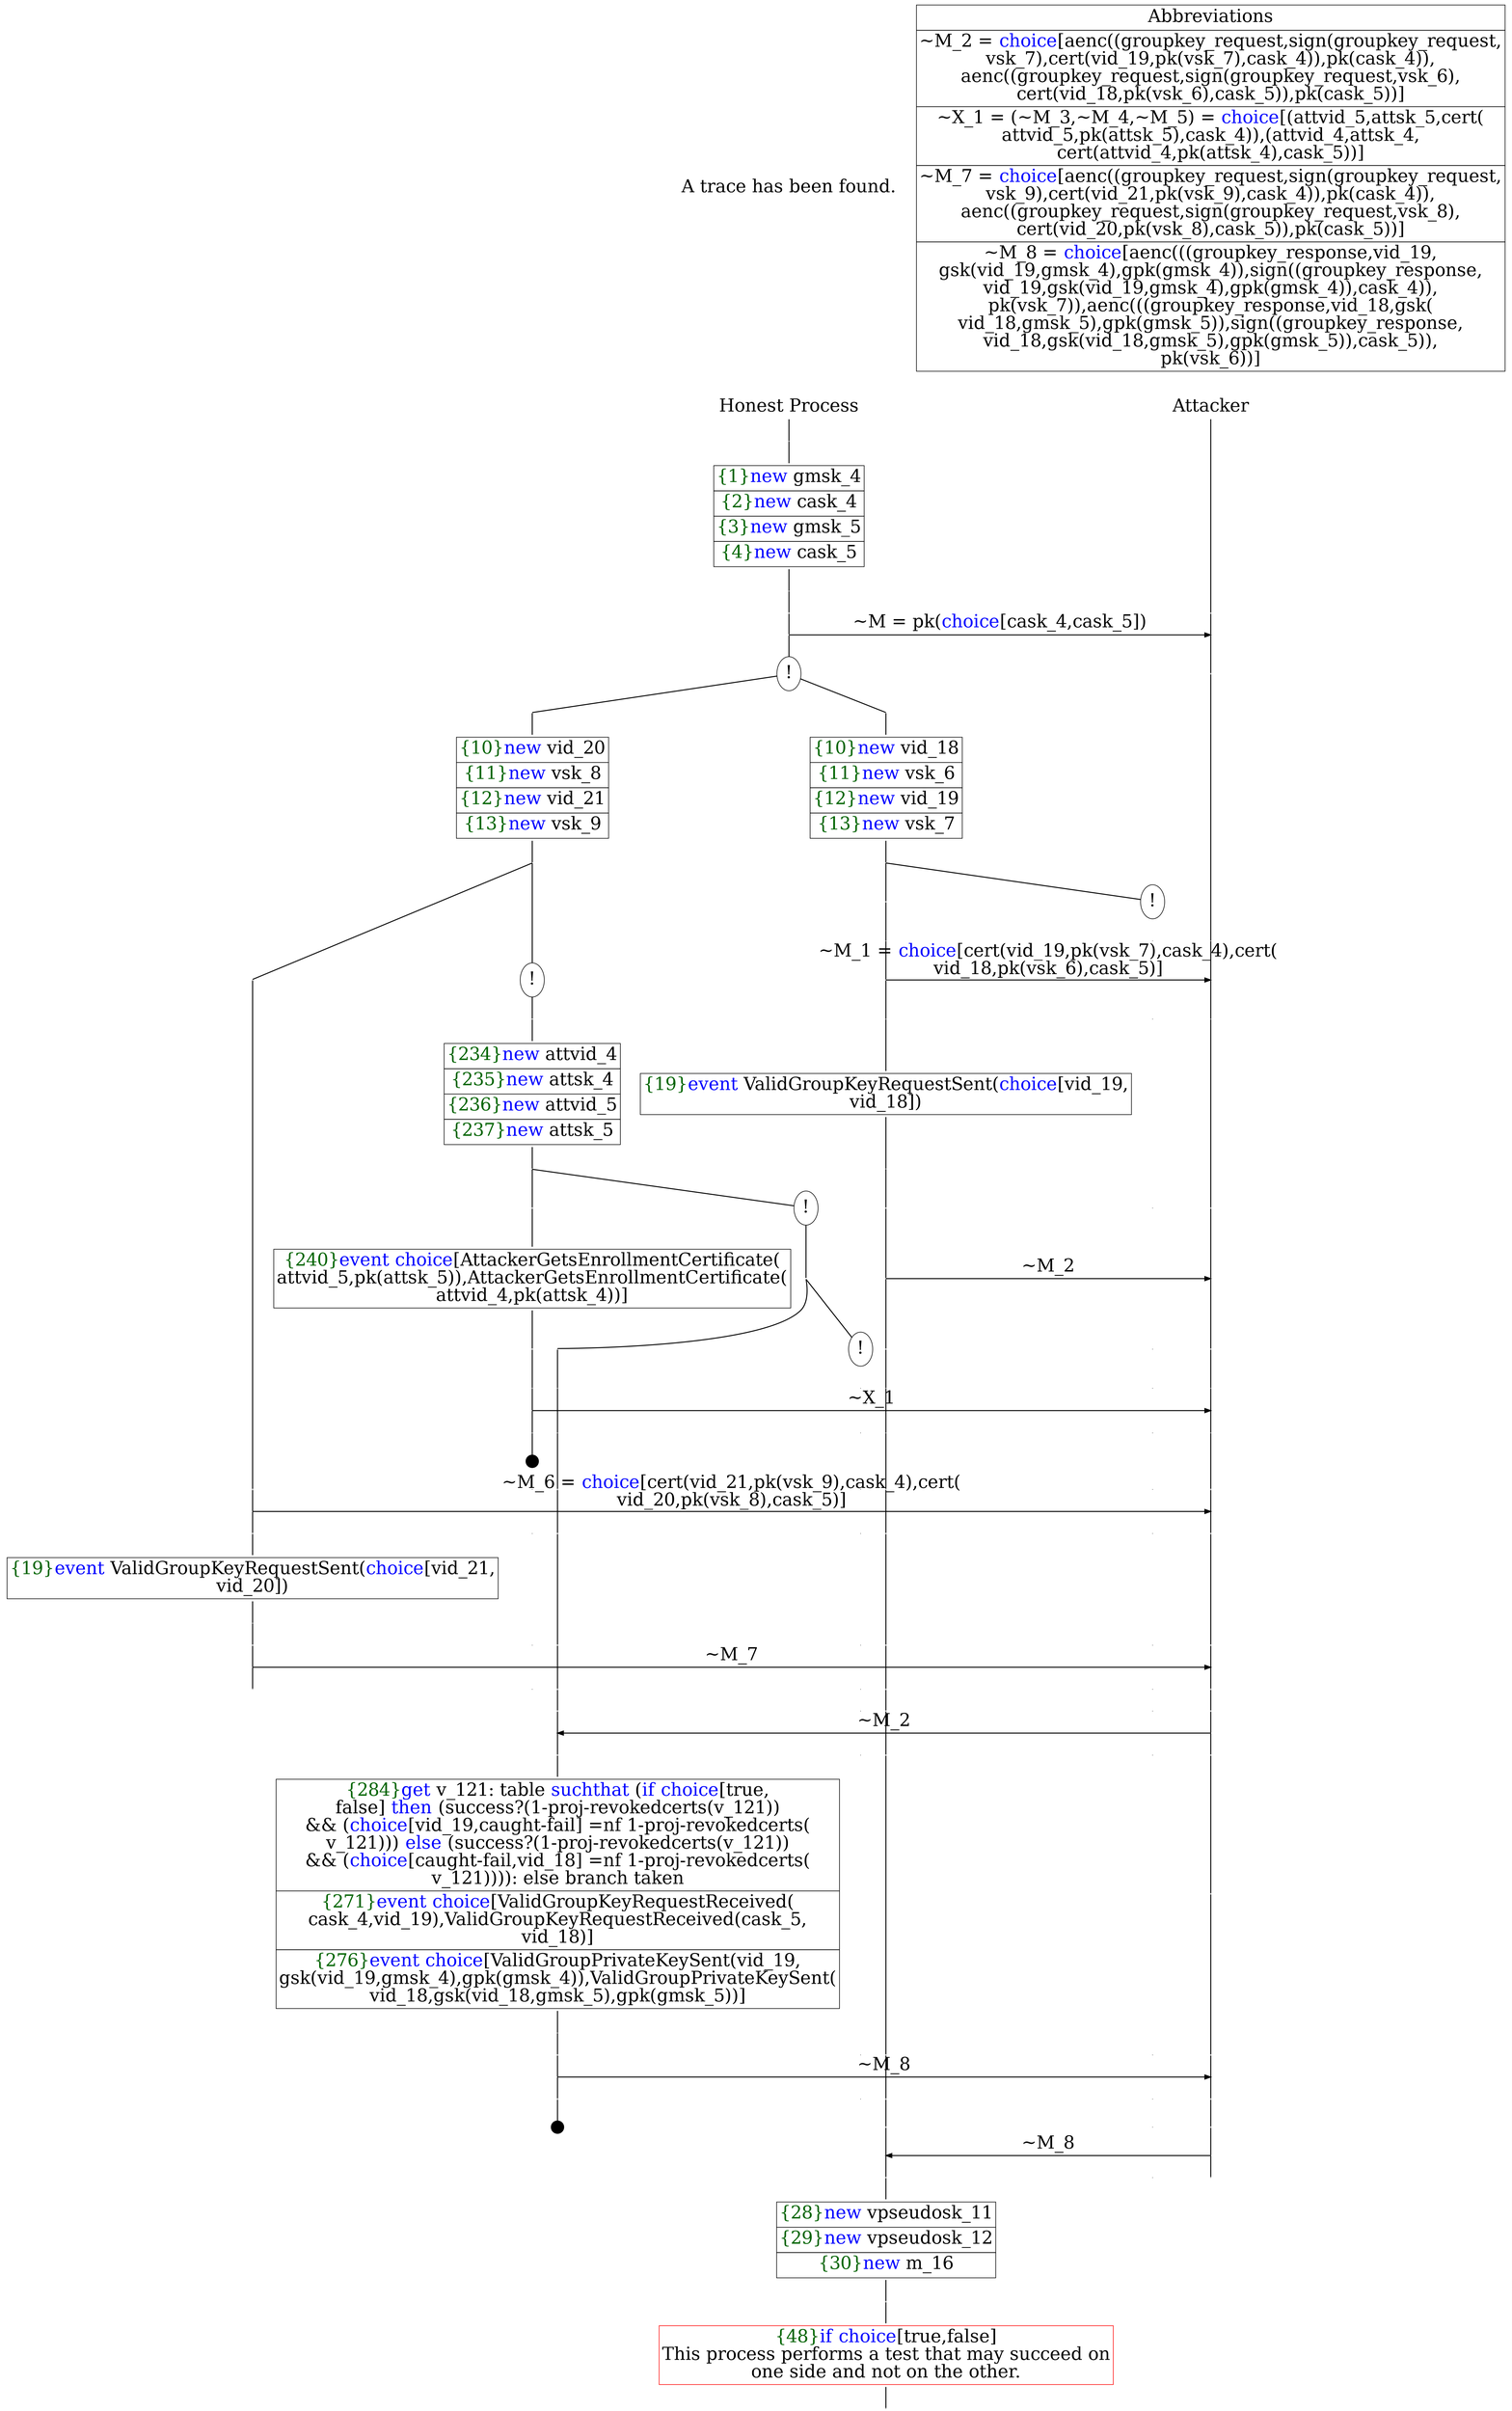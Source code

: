 digraph {
graph [ordering = out]
edge [arrowhead = none, penwidth = 1.6, fontsize = 30]
node [shape = point, width = 0, height = 0, fontsize = 30]
Trace [label = <A trace has been found.<br/>
>, shape = plaintext]
P0__0 [label = "Honest Process", shape = plaintext]
P__0 [label = "Attacker", shape = plaintext]
Trace -> P0__0 [label = "", style = invisible, weight = 100]{rank = same; P0__0 P__0}
P0__0 -> P0__1 [label = <>, weight = 100]
P0__1 -> P0__2 [label = <>, weight = 100]
P0__2 [shape = plaintext, label = <<TABLE BORDER="0" CELLBORDER="1" CELLSPACING="0" CELLPADDING="4"> <TR><TD><FONT COLOR="darkgreen">{1}</FONT><FONT COLOR="blue">new </FONT>gmsk_4</TD></TR><TR><TD><FONT COLOR="darkgreen">{2}</FONT><FONT COLOR="blue">new </FONT>cask_4</TD></TR><TR><TD><FONT COLOR="darkgreen">{3}</FONT><FONT COLOR="blue">new </FONT>gmsk_5</TD></TR><TR><TD><FONT COLOR="darkgreen">{4}</FONT><FONT COLOR="blue">new </FONT>cask_5</TD></TR></TABLE>>]
P0__2 -> P0__3 [label = <>, weight = 100]
P0__3 -> P0__4 [label = <>, weight = 100]
P__0 -> P__1 [label = <>, weight = 100]
{rank = same; P__1 P0__4}
P0__4 -> P0__5 [label = <>, weight = 100]
P__1 -> P__2 [label = <>, weight = 100]
{rank = same; P__2 P0__5}
P0__5 -> P__2 [label = <~M = pk(<FONT COLOR="blue">choice</FONT>[cask_4,cask_5])>, arrowhead = normal]
P0__5 -> P0__6 [label = <>, weight = 100]
P__2 -> P__3 [label = <>, weight = 100]
{rank = same; P__3 P0__6}
P0__6 [label = "!", shape = ellipse]
{rank = same; P0_1__6 P0_0__6}
P0_1__6 [label = "", fixedsize = false, width = 0, height = 0, shape = none]
P0__6 -> P0_1__6 [label = <>]
P0_0__6 [label = "", fixedsize = false, width = 0, height = 0, shape = none]
P0__6 -> P0_0__6 [label = <>]
P0_0__6 -> P0_0__7 [label = <>, weight = 100]
P0_0__7 [shape = plaintext, label = <<TABLE BORDER="0" CELLBORDER="1" CELLSPACING="0" CELLPADDING="4"> <TR><TD><FONT COLOR="darkgreen">{10}</FONT><FONT COLOR="blue">new </FONT>vid_18</TD></TR><TR><TD><FONT COLOR="darkgreen">{11}</FONT><FONT COLOR="blue">new </FONT>vsk_6</TD></TR><TR><TD><FONT COLOR="darkgreen">{12}</FONT><FONT COLOR="blue">new </FONT>vid_19</TD></TR><TR><TD><FONT COLOR="darkgreen">{13}</FONT><FONT COLOR="blue">new </FONT>vsk_7</TD></TR></TABLE>>]
P0_0__7 -> P0_0__8 [label = <>, weight = 100]
/*RPar */
P0_0__8 -> P0_0_1__8 [label = <>]
P0_0__8 -> P0_0_0__8 [label = <>]
P0_0__8 [label = "", fixedsize = false, width = 0, height = 0, shape = none]
{rank = same; P0_0_0__8 P0_0_1__8}
P0_0_0__8 [label = "!", shape = ellipse]
P0_0_1__8 -> P0_0_1__9 [label = <>, weight = 100]
P0_0_0__9 [label = "", style = invisible]
P0_0_0__8 -> P0_0_0__9 [label = <>, weight = 100, style = invisible]
P__3 -> P__4 [label = <>, weight = 100]
{rank = same; P__4 P0_0_0__9 P0_0_1__9}
P0_0_1__9 -> P0_0_1__10 [label = <>, weight = 100]
P__4 -> P__5 [label = <>, weight = 100]
{rank = same; P__5 P0_0_1__10}
P0_0_1__10 -> P__5 [label = <~M_1 = <FONT COLOR="blue">choice</FONT>[cert(vid_19,pk(vsk_7),cask_4),cert(<br/>
vid_18,pk(vsk_6),cask_5)]>, arrowhead = normal]
P0_0_1__10 -> P0_0_1__11 [label = <>, weight = 100]
P0_0_0__10 [label = "", style = invisible]
P0_0_0__9 -> P0_0_0__10 [label = <>, weight = 100, style = invisible]
P__5 -> P__6 [label = <>, weight = 100]
{rank = same; P__6 P0_0_0__10 P0_0_1__11}
P0_0_1__11 -> P0_0_1__12 [label = <>, weight = 100]
P0_0_1__12 [shape = plaintext, label = <<TABLE BORDER="0" CELLBORDER="1" CELLSPACING="0" CELLPADDING="4"> <TR><TD><FONT COLOR="darkgreen">{19}</FONT><FONT COLOR="blue">event</FONT> ValidGroupKeyRequestSent(<FONT COLOR="blue">choice</FONT>[vid_19,<br/>
vid_18])</TD></TR></TABLE>>]
P0_0_1__12 -> P0_0_1__13 [label = <>, weight = 100]
P0_0_1__13 -> P0_0_1__14 [label = <>, weight = 100]
P0_0_0__11 [label = "", style = invisible]
P0_0_0__10 -> P0_0_0__11 [label = <>, weight = 100, style = invisible]
P__6 -> P__7 [label = <>, weight = 100]
{rank = same; P__7 P0_0_0__11 P0_0_1__14}
P0_0_1__14 -> P0_0_1__15 [label = <>, weight = 100]
P__7 -> P__8 [label = <>, weight = 100]
{rank = same; P__8 P0_0_1__15}
P0_0_1__15 -> P__8 [label = <~M_2>, arrowhead = normal]
P0_0_1__15 -> P0_0_1__16 [label = <>, weight = 100]
P0_0_0__12 [label = "", style = invisible]
P0_0_0__11 -> P0_0_0__12 [label = <>, weight = 100, style = invisible]
P__8 -> P__9 [label = <>, weight = 100]
{rank = same; P__9 P0_0_0__12 P0_0_1__16}
P0_1__6 -> P0_1__7 [label = <>, weight = 100]
P0_1__7 [shape = plaintext, label = <<TABLE BORDER="0" CELLBORDER="1" CELLSPACING="0" CELLPADDING="4"> <TR><TD><FONT COLOR="darkgreen">{10}</FONT><FONT COLOR="blue">new </FONT>vid_20</TD></TR><TR><TD><FONT COLOR="darkgreen">{11}</FONT><FONT COLOR="blue">new </FONT>vsk_8</TD></TR><TR><TD><FONT COLOR="darkgreen">{12}</FONT><FONT COLOR="blue">new </FONT>vid_21</TD></TR><TR><TD><FONT COLOR="darkgreen">{13}</FONT><FONT COLOR="blue">new </FONT>vsk_9</TD></TR></TABLE>>]
P0_1__7 -> P0_1__8 [label = <>, weight = 100]
/*RPar */
P0_1__8 -> P0_1_1__8 [label = <>]
P0_1__8 -> P0_1_0__8 [label = <>]
P0_1__8 [label = "", fixedsize = false, width = 0, height = 0, shape = none]
{rank = same; P0_1_0__8 P0_1_1__8}
P0_1_0__8 [label = "!", shape = ellipse]
P0_1_0_0__8 [label = "", fixedsize = false, width = 0, height = 0, shape = none]
P0_1_0__8 -> P0_1_0_0__8 [label = <>, weight = 100]
P0_1_0_0__8 -> P0_1_0_0__9 [label = <>, weight = 100]
P0_1_0_0__9 [shape = plaintext, label = <<TABLE BORDER="0" CELLBORDER="1" CELLSPACING="0" CELLPADDING="4"> <TR><TD><FONT COLOR="darkgreen">{234}</FONT><FONT COLOR="blue">new </FONT>attvid_4</TD></TR><TR><TD><FONT COLOR="darkgreen">{235}</FONT><FONT COLOR="blue">new </FONT>attsk_4</TD></TR><TR><TD><FONT COLOR="darkgreen">{236}</FONT><FONT COLOR="blue">new </FONT>attvid_5</TD></TR><TR><TD><FONT COLOR="darkgreen">{237}</FONT><FONT COLOR="blue">new </FONT>attsk_5</TD></TR></TABLE>>]
P0_1_0_0__9 -> P0_1_0_0__10 [label = <>, weight = 100]
/*RPar */
P0_1_0_0__10 -> P0_1_0_0_1__10 [label = <>]
P0_1_0_0__10 -> P0_1_0_0_0__10 [label = <>]
P0_1_0_0__10 [label = "", fixedsize = false, width = 0, height = 0, shape = none]
{rank = same; P0_1_0_0_0__10 P0_1_0_0_1__10}
P0_1_0_0_0__10 [label = "!", shape = ellipse]
P0_1_0_0_0_0__10 [label = "", fixedsize = false, width = 0, height = 0, shape = none]
P0_1_0_0_0__10 -> P0_1_0_0_0_0__10 [label = <>, weight = 100]
/*RPar */
P0_1_0_0_0_0__10 -> P0_1_0_0_0_0_1__10 [label = <>]
P0_1_0_0_0_0__10 -> P0_1_0_0_0_0_0__10 [label = <>]
P0_1_0_0_0_0__10 [label = "", fixedsize = false, width = 0, height = 0, shape = none]
{rank = same; P0_1_0_0_0_0_0__10 P0_1_0_0_0_0_1__10}
P0_1_0_0_0_0_0__10 [label = "!", shape = ellipse]
P0_1_0_0_1__10 -> P0_1_0_0_1__11 [label = <>, weight = 100]
P0_1_0_0_1__11 [shape = plaintext, label = <<TABLE BORDER="0" CELLBORDER="1" CELLSPACING="0" CELLPADDING="4"> <TR><TD><FONT COLOR="darkgreen">{240}</FONT><FONT COLOR="blue">event</FONT> <FONT COLOR="blue">choice</FONT>[AttackerGetsEnrollmentCertificate(<br/>
attvid_5,pk(attsk_5)),AttackerGetsEnrollmentCertificate(<br/>
attvid_4,pk(attsk_4))]</TD></TR></TABLE>>]
P0_1_0_0_1__11 -> P0_1_0_0_1__12 [label = <>, weight = 100]
P0_1_0_0_1__12 -> P0_1_0_0_1__13 [label = <>, weight = 100]
P0_1_0_0_0_0_1__10 -> P0_1_0_0_0_0_1__11 [label = <>, weight = 100]
P0_1_0_0_0_0_0__11 [label = "", style = invisible]
P0_1_0_0_0_0_0__10 -> P0_1_0_0_0_0_0__11 [label = <>, weight = 100, style = invisible]
P0_0_1__16 -> P0_0_1__17 [label = <>, weight = 100]
P0_0_0__13 [label = "", style = invisible]
P0_0_0__12 -> P0_0_0__13 [label = <>, weight = 100, style = invisible]
P__9 -> P__10 [label = <>, weight = 100]
{rank = same; P__10 P0_0_0__13 P0_0_1__17 P0_1_0_0_0_0_0__11 P0_1_0_0_0_0_1__11 P0_1_0_0_1__13}
P0_1_0_0_1__13 -> P0_1_0_0_1__14 [label = <>, weight = 100]
P__10 -> P__11 [label = <>, weight = 100]
{rank = same; P__11 P0_1_0_0_1__14}
P0_1_0_0_1__14 -> P__11 [label = <~X_1>, arrowhead = normal]
P0_1_0_0_1__14 -> P0_1_0_0_1__15 [label = <>, weight = 100]
P0_1_0_0_0_0_1__11 -> P0_1_0_0_0_0_1__12 [label = <>, weight = 100]
P0_1_0_0_0_0_0__12 [label = "", style = invisible]
P0_1_0_0_0_0_0__11 -> P0_1_0_0_0_0_0__12 [label = <>, weight = 100, style = invisible]
P0_0_1__17 -> P0_0_1__18 [label = <>, weight = 100]
P0_0_0__14 [label = "", style = invisible]
P0_0_0__13 -> P0_0_0__14 [label = <>, weight = 100, style = invisible]
P__11 -> P__12 [label = <>, weight = 100]
{rank = same; P__12 P0_0_0__14 P0_0_1__18 P0_1_0_0_0_0_0__12 P0_1_0_0_0_0_1__12 P0_1_0_0_1__15}
P0_1_0_0_1__16 [label = "", width = 0.3, height = 0.3]
P0_1_0_0_1__15 -> P0_1_0_0_1__16 [label = <>, weight = 100]
P0_1_1__8 -> P0_1_1__9 [label = <>, weight = 100]
P0_1_0_0_1__17 [label = "", style = invisible]
P0_1_0_0_1__16 -> P0_1_0_0_1__17 [label = <>, weight = 100, style = invisible]
P0_1_0_0_0_0_1__12 -> P0_1_0_0_0_0_1__13 [label = <>, weight = 100]
P0_1_0_0_0_0_0__13 [label = "", style = invisible]
P0_1_0_0_0_0_0__12 -> P0_1_0_0_0_0_0__13 [label = <>, weight = 100, style = invisible]
P0_0_1__18 -> P0_0_1__19 [label = <>, weight = 100]
P0_0_0__15 [label = "", style = invisible]
P0_0_0__14 -> P0_0_0__15 [label = <>, weight = 100, style = invisible]
P__12 -> P__13 [label = <>, weight = 100]
{rank = same; P__13 P0_0_0__15 P0_0_1__19 P0_1_0_0_0_0_0__13 P0_1_0_0_0_0_1__13 P0_1_0_0_1__17 P0_1_1__9}
P0_1_1__9 -> P0_1_1__10 [label = <>, weight = 100]
P__13 -> P__14 [label = <>, weight = 100]
{rank = same; P__14 P0_1_1__10}
P0_1_1__10 -> P__14 [label = <~M_6 = <FONT COLOR="blue">choice</FONT>[cert(vid_21,pk(vsk_9),cask_4),cert(<br/>
vid_20,pk(vsk_8),cask_5)]>, arrowhead = normal]
P0_1_1__10 -> P0_1_1__11 [label = <>, weight = 100]
P0_1_0_0_1__18 [label = "", style = invisible]
P0_1_0_0_1__17 -> P0_1_0_0_1__18 [label = <>, weight = 100, style = invisible]
P0_1_0_0_0_0_1__13 -> P0_1_0_0_0_0_1__14 [label = <>, weight = 100]
P0_1_0_0_0_0_0__14 [label = "", style = invisible]
P0_1_0_0_0_0_0__13 -> P0_1_0_0_0_0_0__14 [label = <>, weight = 100, style = invisible]
P0_0_1__19 -> P0_0_1__20 [label = <>, weight = 100]
P0_0_0__16 [label = "", style = invisible]
P0_0_0__15 -> P0_0_0__16 [label = <>, weight = 100, style = invisible]
P__14 -> P__15 [label = <>, weight = 100]
{rank = same; P__15 P0_0_0__16 P0_0_1__20 P0_1_0_0_0_0_0__14 P0_1_0_0_0_0_1__14 P0_1_0_0_1__18 P0_1_1__11}
P0_1_1__11 -> P0_1_1__12 [label = <>, weight = 100]
P0_1_1__12 [shape = plaintext, label = <<TABLE BORDER="0" CELLBORDER="1" CELLSPACING="0" CELLPADDING="4"> <TR><TD><FONT COLOR="darkgreen">{19}</FONT><FONT COLOR="blue">event</FONT> ValidGroupKeyRequestSent(<FONT COLOR="blue">choice</FONT>[vid_21,<br/>
vid_20])</TD></TR></TABLE>>]
P0_1_1__12 -> P0_1_1__13 [label = <>, weight = 100]
P0_1_1__13 -> P0_1_1__14 [label = <>, weight = 100]
P0_1_0_0_1__19 [label = "", style = invisible]
P0_1_0_0_1__18 -> P0_1_0_0_1__19 [label = <>, weight = 100, style = invisible]
P0_1_0_0_0_0_1__14 -> P0_1_0_0_0_0_1__15 [label = <>, weight = 100]
P0_1_0_0_0_0_0__15 [label = "", style = invisible]
P0_1_0_0_0_0_0__14 -> P0_1_0_0_0_0_0__15 [label = <>, weight = 100, style = invisible]
P0_0_1__20 -> P0_0_1__21 [label = <>, weight = 100]
P0_0_0__17 [label = "", style = invisible]
P0_0_0__16 -> P0_0_0__17 [label = <>, weight = 100, style = invisible]
P__15 -> P__16 [label = <>, weight = 100]
{rank = same; P__16 P0_0_0__17 P0_0_1__21 P0_1_0_0_0_0_0__15 P0_1_0_0_0_0_1__15 P0_1_0_0_1__19 P0_1_1__14}
P0_1_1__14 -> P0_1_1__15 [label = <>, weight = 100]
P__16 -> P__17 [label = <>, weight = 100]
{rank = same; P__17 P0_1_1__15}
P0_1_1__15 -> P__17 [label = <~M_7>, arrowhead = normal]
P0_1_1__15 -> P0_1_1__16 [label = <>, weight = 100]
P0_1_0_0_1__20 [label = "", style = invisible]
P0_1_0_0_1__19 -> P0_1_0_0_1__20 [label = <>, weight = 100, style = invisible]
P0_1_0_0_0_0_1__15 -> P0_1_0_0_0_0_1__16 [label = <>, weight = 100]
P0_1_0_0_0_0_0__16 [label = "", style = invisible]
P0_1_0_0_0_0_0__15 -> P0_1_0_0_0_0_0__16 [label = <>, weight = 100, style = invisible]
P0_0_1__21 -> P0_0_1__22 [label = <>, weight = 100]
P0_0_0__18 [label = "", style = invisible]
P0_0_0__17 -> P0_0_0__18 [label = <>, weight = 100, style = invisible]
P__17 -> P__18 [label = <>, weight = 100]
{rank = same; P__18 P0_0_0__18 P0_0_1__22 P0_1_0_0_0_0_0__16 P0_1_0_0_0_0_1__16 P0_1_0_0_1__20 P0_1_1__16}
P0_1_0_0_0_0_1__16 -> P0_1_0_0_0_0_1__17 [label = <>, weight = 100]
P0_1_0_0_0_0_0__17 [label = "", style = invisible]
P0_1_0_0_0_0_0__16 -> P0_1_0_0_0_0_0__17 [label = <>, weight = 100, style = invisible]
P0_0_1__22 -> P0_0_1__23 [label = <>, weight = 100]
P0_0_0__19 [label = "", style = invisible]
P0_0_0__18 -> P0_0_0__19 [label = <>, weight = 100, style = invisible]
P__18 -> P__19 [label = <>, weight = 100]
{rank = same; P__19 P0_0_0__19 P0_0_1__23 P0_1_0_0_0_0_0__17 P0_1_0_0_0_0_1__17}
P0_1_0_0_0_0_1__17 -> P0_1_0_0_0_0_1__18 [label = <>, weight = 100]
P__19 -> P__20 [label = <>, weight = 100]
{rank = same; P__20 P0_1_0_0_0_0_1__18}
P0_1_0_0_0_0_1__18 -> P__20 [label = <~M_2>, dir = back, arrowhead = normal]
P0_1_0_0_0_0_1__18 -> P0_1_0_0_0_0_1__19 [label = <>, weight = 100]
P0_1_0_0_0_0_0__18 [label = "", style = invisible]
P0_1_0_0_0_0_0__17 -> P0_1_0_0_0_0_0__18 [label = <>, weight = 100, style = invisible]
P0_0_1__23 -> P0_0_1__24 [label = <>, weight = 100]
P0_0_0__20 [label = "", style = invisible]
P0_0_0__19 -> P0_0_0__20 [label = <>, weight = 100, style = invisible]
P__20 -> P__21 [label = <>, weight = 100]
{rank = same; P__21 P0_0_0__20 P0_0_1__24 P0_1_0_0_0_0_0__18 P0_1_0_0_0_0_1__19}
P0_1_0_0_0_0_1__19 -> P0_1_0_0_0_0_1__20 [label = <>, weight = 100]
P0_1_0_0_0_0_1__20 [shape = plaintext, label = <<TABLE BORDER="0" CELLBORDER="1" CELLSPACING="0" CELLPADDING="4"> <TR><TD><FONT COLOR="darkgreen">{284}</FONT><FONT COLOR="blue">get</FONT> v_121: table <FONT COLOR="blue">suchthat</FONT> (<FONT COLOR="blue">if</FONT> <FONT COLOR="blue">choice</FONT>[true,<br/>
false] <FONT COLOR="blue">then</FONT> (success?(1-proj-revokedcerts(v_121))<br/>
&amp;&amp; (<FONT COLOR="blue">choice</FONT>[vid_19,caught-fail] =nf 1-proj-revokedcerts(<br/>
v_121))) <FONT COLOR="blue">else</FONT> (success?(1-proj-revokedcerts(v_121))<br/>
&amp;&amp; (<FONT COLOR="blue">choice</FONT>[caught-fail,vid_18] =nf 1-proj-revokedcerts(<br/>
v_121)))): else branch taken</TD></TR><TR><TD><FONT COLOR="darkgreen">{271}</FONT><FONT COLOR="blue">event</FONT> <FONT COLOR="blue">choice</FONT>[ValidGroupKeyRequestReceived(<br/>
cask_4,vid_19),ValidGroupKeyRequestReceived(cask_5,<br/>
vid_18)]</TD></TR><TR><TD><FONT COLOR="darkgreen">{276}</FONT><FONT COLOR="blue">event</FONT> <FONT COLOR="blue">choice</FONT>[ValidGroupPrivateKeySent(vid_19,<br/>
gsk(vid_19,gmsk_4),gpk(gmsk_4)),ValidGroupPrivateKeySent(<br/>
vid_18,gsk(vid_18,gmsk_5),gpk(gmsk_5))]</TD></TR></TABLE>>]
P0_1_0_0_0_0_1__20 -> P0_1_0_0_0_0_1__21 [label = <>, weight = 100]
P__21 -> P__22 [label = <>, weight = 100]
{rank = same; P__22 P0_1_0_0_0_0_1__20}
P0_1_0_0_0_0_1__21 -> P0_1_0_0_0_0_1__22 [label = <>, weight = 100]
P0_1_0_0_0_0_0__19 [label = "", style = invisible]
P0_1_0_0_0_0_0__18 -> P0_1_0_0_0_0_0__19 [label = <>, weight = 100, style = invisible]
P0_0_1__24 -> P0_0_1__25 [label = <>, weight = 100]
P0_0_0__21 [label = "", style = invisible]
P0_0_0__20 -> P0_0_0__21 [label = <>, weight = 100, style = invisible]
P__22 -> P__23 [label = <>, weight = 100]
{rank = same; P__23 P0_0_0__21 P0_0_1__25 P0_1_0_0_0_0_0__19 P0_1_0_0_0_0_1__22}
P0_1_0_0_0_0_1__22 -> P0_1_0_0_0_0_1__23 [label = <>, weight = 100]
P__23 -> P__24 [label = <>, weight = 100]
{rank = same; P__24 P0_1_0_0_0_0_1__23}
P0_1_0_0_0_0_1__23 -> P__24 [label = <~M_8>, arrowhead = normal]
P0_1_0_0_0_0_1__23 -> P0_1_0_0_0_0_1__24 [label = <>, weight = 100]
P0_1_0_0_0_0_0__20 [label = "", style = invisible]
P0_1_0_0_0_0_0__19 -> P0_1_0_0_0_0_0__20 [label = <>, weight = 100, style = invisible]
P0_0_1__25 -> P0_0_1__26 [label = <>, weight = 100]
P0_0_0__22 [label = "", style = invisible]
P0_0_0__21 -> P0_0_0__22 [label = <>, weight = 100, style = invisible]
P__24 -> P__25 [label = <>, weight = 100]
{rank = same; P__25 P0_0_0__22 P0_0_1__26 P0_1_0_0_0_0_0__20 P0_1_0_0_0_0_1__24}
P0_1_0_0_0_0_1__25 [label = "", width = 0.3, height = 0.3]
P0_1_0_0_0_0_1__24 -> P0_1_0_0_0_0_1__25 [label = <>, weight = 100]
P0_0_1__26 -> P0_0_1__27 [label = <>, weight = 100]
P0_0_0__23 [label = "", style = invisible]
P0_0_0__22 -> P0_0_0__23 [label = <>, weight = 100, style = invisible]
P__25 -> P__26 [label = <>, weight = 100]
{rank = same; P__26 P0_0_0__23 P0_0_1__27}
P0_0_1__27 -> P0_0_1__28 [label = <>, weight = 100]
P__26 -> P__27 [label = <>, weight = 100]
{rank = same; P__27 P0_0_1__28}
P0_0_1__28 -> P__27 [label = <~M_8>, dir = back, arrowhead = normal]
P0_0_1__28 -> P0_0_1__29 [label = <>, weight = 100]
P0_0_0__24 [label = "", style = invisible]
P0_0_0__23 -> P0_0_0__24 [label = <>, weight = 100, style = invisible]
P__27 -> P__28 [label = <>, weight = 100]
{rank = same; P__28 P0_0_0__24 P0_0_1__29}
P0_0_1__29 -> P0_0_1__30 [label = <>, weight = 100]
P0_0_1__30 [shape = plaintext, label = <<TABLE BORDER="0" CELLBORDER="1" CELLSPACING="0" CELLPADDING="4"> <TR><TD><FONT COLOR="darkgreen">{28}</FONT><FONT COLOR="blue">new </FONT>vpseudosk_11</TD></TR><TR><TD><FONT COLOR="darkgreen">{29}</FONT><FONT COLOR="blue">new </FONT>vpseudosk_12</TD></TR><TR><TD><FONT COLOR="darkgreen">{30}</FONT><FONT COLOR="blue">new </FONT>m_16</TD></TR></TABLE>>]
P0_0_1__30 -> P0_0_1__31 [label = <>, weight = 100]
P0_0_1__31 -> P0_0_1__32 [label = <>, weight = 100]
P0_0_1__32 [color = red, shape = plaintext, label = <<TABLE BORDER="0" CELLBORDER="1" CELLSPACING="0" CELLPADDING="4"> <TR><TD><FONT COLOR="darkgreen">{48}</FONT><FONT COLOR="blue">if</FONT> <FONT COLOR="blue">choice</FONT>[true,false]<br/>
This process performs a test that may succeed on<br/>
one side and not on the other.</TD></TR></TABLE>>]
P0_0_1__32 -> P0_0_1__33 [label = <>, weight = 100]
Abbrev [shape = plaintext, label = <<TABLE BORDER="0" CELLBORDER="1" CELLSPACING="0" CELLPADDING="4"><TR> <TD> Abbreviations </TD></TR><TR><TD>~M_2 = <FONT COLOR="blue">choice</FONT>[aenc((groupkey_request,sign(groupkey_request,<br/>
vsk_7),cert(vid_19,pk(vsk_7),cask_4)),pk(cask_4)),<br/>
aenc((groupkey_request,sign(groupkey_request,vsk_6),<br/>
cert(vid_18,pk(vsk_6),cask_5)),pk(cask_5))]</TD></TR><TR><TD>~X_1 = (~M_3,~M_4,~M_5) = <FONT COLOR="blue">choice</FONT>[(attvid_5,attsk_5,cert(<br/>
attvid_5,pk(attsk_5),cask_4)),(attvid_4,attsk_4,<br/>
cert(attvid_4,pk(attsk_4),cask_5))]</TD></TR><TR><TD>~M_7 = <FONT COLOR="blue">choice</FONT>[aenc((groupkey_request,sign(groupkey_request,<br/>
vsk_9),cert(vid_21,pk(vsk_9),cask_4)),pk(cask_4)),<br/>
aenc((groupkey_request,sign(groupkey_request,vsk_8),<br/>
cert(vid_20,pk(vsk_8),cask_5)),pk(cask_5))]</TD></TR><TR><TD>~M_8 = <FONT COLOR="blue">choice</FONT>[aenc(((groupkey_response,vid_19,<br/>
gsk(vid_19,gmsk_4),gpk(gmsk_4)),sign((groupkey_response,<br/>
vid_19,gsk(vid_19,gmsk_4),gpk(gmsk_4)),cask_4)),<br/>
pk(vsk_7)),aenc(((groupkey_response,vid_18,gsk(<br/>
vid_18,gmsk_5),gpk(gmsk_5)),sign((groupkey_response,<br/>
vid_18,gsk(vid_18,gmsk_5),gpk(gmsk_5)),cask_5)),<br/>
pk(vsk_6))]</TD></TR></TABLE>>]Abbrev -> P__0 [style = invisible, weight =100]}